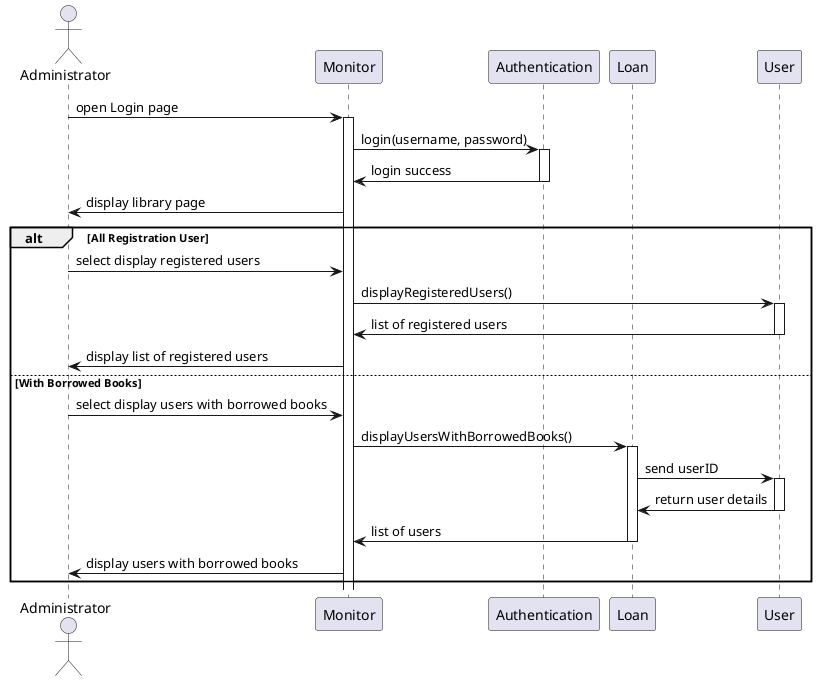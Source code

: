 @startuml
actor Administrator
participant Monitor
participant Authentication
participant Loan
participant User


Administrator -> Monitor: open Login page
activate Monitor
Monitor -> Authentication: login(username, password)
activate Authentication
Authentication -> Monitor: login success
deactivate Authentication
Monitor -> Administrator: display library page



alt All Registration User
    Administrator -> Monitor: select display registered users
    Monitor -> User: displayRegisteredUsers()
    activate User
    User -> Monitor: list of registered users
    deactivate User
    Monitor -> Administrator: display list of registered users
else With Borrowed Books
    Administrator -> Monitor: select display users with borrowed books
    Monitor -> Loan: displayUsersWithBorrowedBooks()
    activate Loan
    Loan -> User: send userID
    activate User
    User -> Loan: return user details
    deactivate User
    Loan -> Monitor: list of users
    deactivate Loan
    Monitor -> Administrator: display users with borrowed books
end
@enduml
